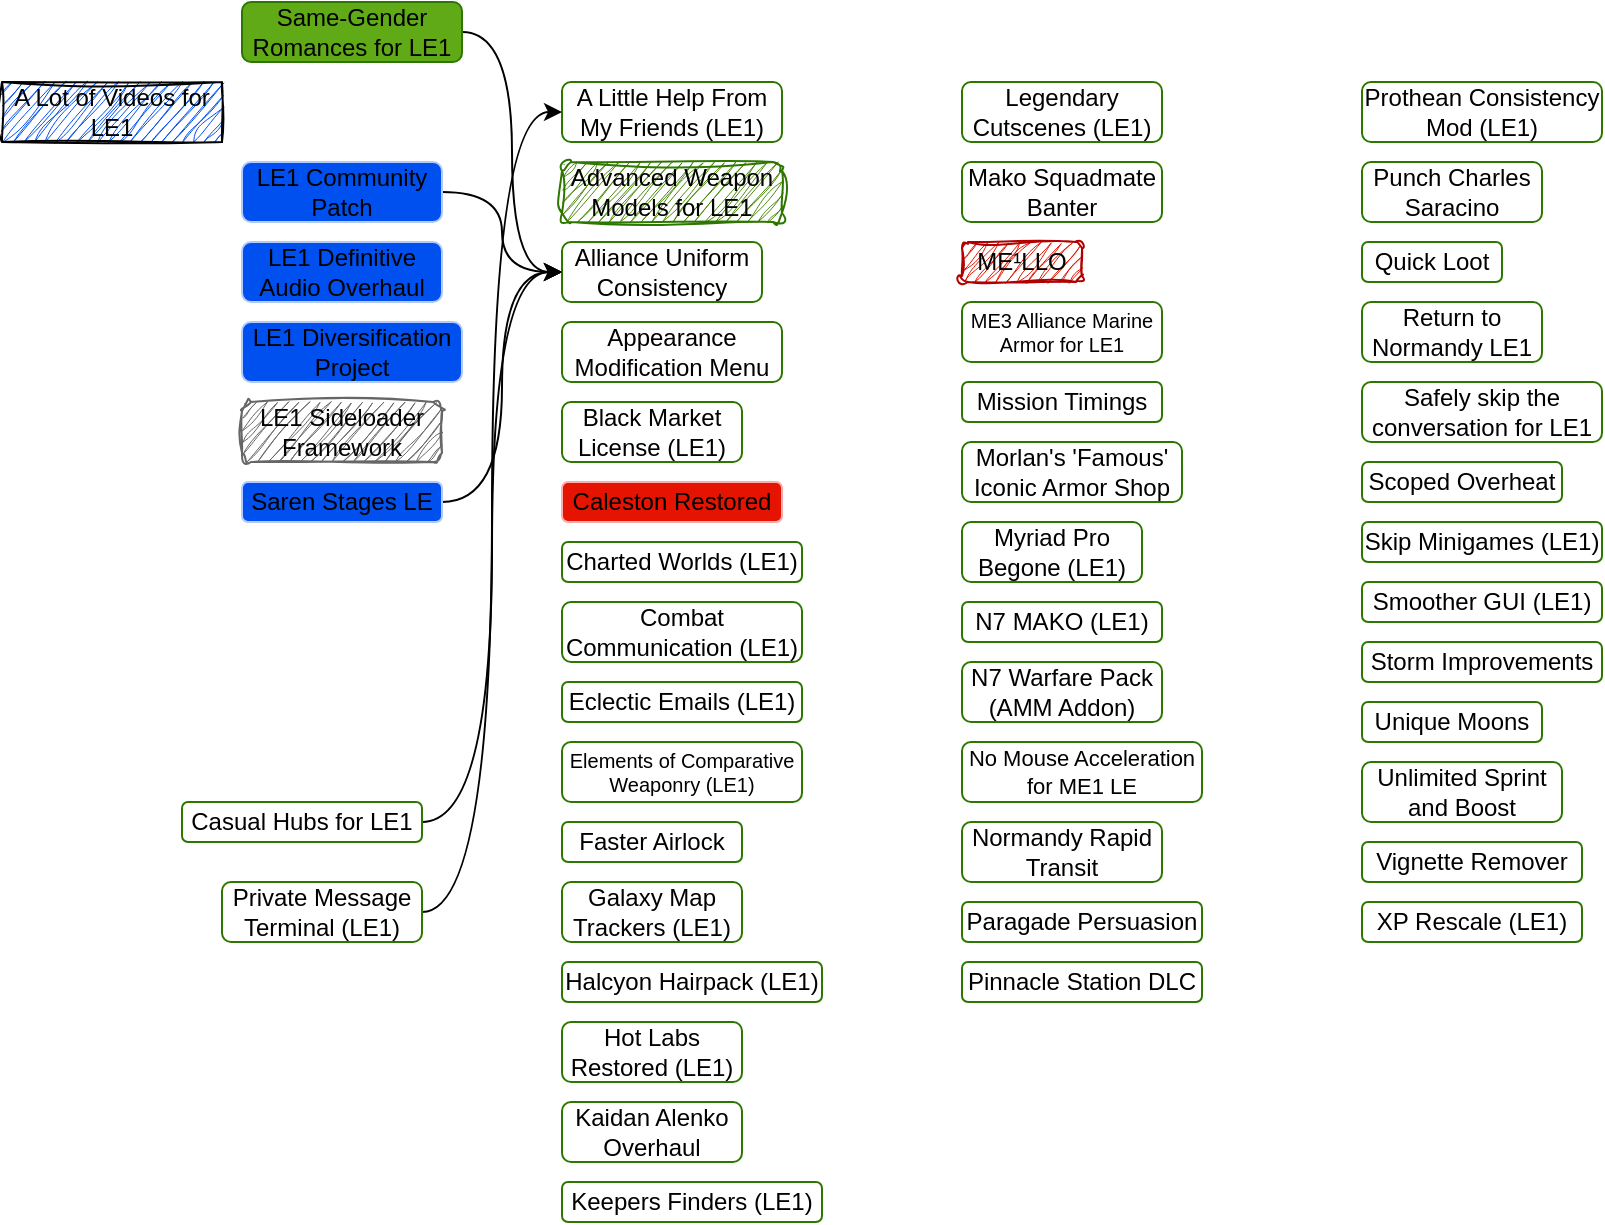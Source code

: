 <mxfile version="26.1.0">
  <diagram name="Страница — 1" id="1QfvMjIt6kSm-26QrTTU">
    <mxGraphModel dx="603" dy="796" grid="1" gridSize="10" guides="1" tooltips="1" connect="1" arrows="1" fold="1" page="1" pageScale="1" pageWidth="1654" pageHeight="1169" math="0" shadow="0">
      <root>
        <mxCell id="0" />
        <mxCell id="1" parent="0" />
        <mxCell id="hEbEdlZakMNNl_RcjGQe-7" style="edgeStyle=orthogonalEdgeStyle;shape=connector;curved=1;rounded=0;orthogonalLoop=1;jettySize=auto;html=1;entryX=0;entryY=0.5;entryDx=0;entryDy=0;strokeColor=default;align=center;verticalAlign=middle;fontFamily=Helvetica;fontSize=11;fontColor=default;labelBackgroundColor=default;endArrow=classic;" edge="1" parent="1" source="XhbC9aTRr4sNY5ImtjRr-1" target="XhbC9aTRr4sNY5ImtjRr-9">
          <mxGeometry relative="1" as="geometry" />
        </mxCell>
        <UserObject label="&lt;div&gt;Same-Gender Romances for LE1&lt;/div&gt;" link="https://www.nexusmods.com/masseffectlegendaryedition/mods/564" id="XhbC9aTRr4sNY5ImtjRr-1">
          <mxCell style="rounded=1;whiteSpace=wrap;html=1;fillColor=#60a917;fontColor=default;strokeColor=#2D7600;points=[[0,0.5,0,0,0],[0.5,0,0,0,0],[0.5,1,0,0,0],[1,0.5,0,0,0]];" parent="1" vertex="1">
            <mxGeometry x="160" y="40" width="110" height="30" as="geometry" />
          </mxCell>
        </UserObject>
        <UserObject label="&lt;div&gt;LE1 Sideloader Framework&lt;/div&gt;" link="https://www.nexusmods.com/masseffectlegendaryedition/mods/1309" id="XhbC9aTRr4sNY5ImtjRr-2">
          <mxCell style="rounded=1;whiteSpace=wrap;html=1;fillColor=light-dark(#666666,#666666);strokeColor=light-dark(#666666,#666666);sketch=1;curveFitting=1;jiggle=2;points=[[0,0.5,0,0,0],[0.5,0,0,0,0],[0.5,1,0,0,0],[1,0.5,0,0,0]];" parent="1" vertex="1">
            <mxGeometry x="160" y="240" width="100" height="30" as="geometry" />
          </mxCell>
        </UserObject>
        <mxCell id="hEbEdlZakMNNl_RcjGQe-4" style="edgeStyle=orthogonalEdgeStyle;shape=connector;curved=1;rounded=0;orthogonalLoop=1;jettySize=auto;html=1;exitX=1;exitY=0.5;exitDx=0;exitDy=0;entryX=0;entryY=0.5;entryDx=0;entryDy=0;strokeColor=default;align=center;verticalAlign=middle;fontFamily=Helvetica;fontSize=11;fontColor=default;labelBackgroundColor=default;endArrow=classic;" edge="1" parent="1" source="XhbC9aTRr4sNY5ImtjRr-3" target="XhbC9aTRr4sNY5ImtjRr-9">
          <mxGeometry relative="1" as="geometry" />
        </mxCell>
        <UserObject label="&lt;div&gt;LE1 Community Patch&lt;/div&gt;" link="https://www.nexusmods.com/masseffectlegendaryedition/mods/23" id="XhbC9aTRr4sNY5ImtjRr-3">
          <mxCell style="rounded=1;whiteSpace=wrap;html=1;fillColor=light-dark(#0050EF,#0050EF);fontColor=default;strokeColor=light-dark(#B2CBFF,#B2CBFF);points=[[0,0.5,0,0,0],[0.5,0,0,0,0],[0.5,1,0,0,0],[1,0.5,0,0,0]];" parent="1" vertex="1">
            <mxGeometry x="160" y="120" width="100" height="30" as="geometry" />
          </mxCell>
        </UserObject>
        <UserObject label="&lt;div&gt;LE1 Diversification Project&lt;/div&gt;" link="https://www.nexusmods.com/masseffectlegendaryedition/mods/1172" id="XhbC9aTRr4sNY5ImtjRr-4">
          <mxCell style="rounded=1;whiteSpace=wrap;html=1;fillColor=light-dark(#0050EF,#0050EF);fontColor=default;strokeColor=light-dark(#B2CBFF,#B2CBFF);points=[[0,0.5,0,0,0],[0.5,0,0,0,0],[0.5,1,0,0,0],[1,0.5,0,0,0]];" parent="1" vertex="1">
            <mxGeometry x="160" y="200" width="110" height="30" as="geometry" />
          </mxCell>
        </UserObject>
        <UserObject label="LE1 Definitive Audio Overhaul" link="https://www.nexusmods.com/masseffectlegendaryedition/mods/1560" id="XhbC9aTRr4sNY5ImtjRr-5">
          <mxCell style="rounded=1;whiteSpace=wrap;html=1;fillColor=light-dark(#0050EF,#0050EF);fontColor=default;strokeColor=light-dark(#B2CBFF,#B2CBFF);points=[[0,0.5,0,0,0],[0.5,0,0,0,0],[0.5,1,0,0,0],[1,0.5,0,0,0]];" parent="1" vertex="1">
            <mxGeometry x="160" y="160" width="100" height="30" as="geometry" />
          </mxCell>
        </UserObject>
        <UserObject label="A Lot of Videos for LE1" link="https://www.nexusmods.com/masseffectlegendaryedition/mods/3" id="XhbC9aTRr4sNY5ImtjRr-6">
          <mxCell style="rounded=0;whiteSpace=wrap;html=1;fillColor=light-dark(#0050EF,#0050EF);fontColor=default;strokeColor=default;fillStyle=hatch;gradientColor=none;sketch=1;curveFitting=1;jiggle=2;glass=0;shadow=0;points=[[0,0.5,0,0,0],[0.5,0,0,0,0],[0.5,1,0,0,0],[1,0.5,0,0,0]];" parent="1" vertex="1">
            <mxGeometry x="40" y="80" width="110" height="30" as="geometry" />
          </mxCell>
        </UserObject>
        <UserObject label="A Little Help From My Friends (LE1)" link="https://www.nexusmods.com/masseffectlegendaryedition/mods/1526" id="XhbC9aTRr4sNY5ImtjRr-7">
          <mxCell style="rounded=1;whiteSpace=wrap;html=1;fillColor=none;fontColor=default;strokeColor=#2D7600;points=[[0,0.5,0,0,0],[0.5,0,0,0,0],[0.5,1,0,0,0],[1,0.5,0,0,0]];" parent="1" vertex="1">
            <mxGeometry x="320" y="80" width="110" height="30" as="geometry" />
          </mxCell>
        </UserObject>
        <UserObject label="Advanced Weapon Models for LE1" link="https://www.nexusmods.com/masseffectlegendaryedition/mods/853" id="XhbC9aTRr4sNY5ImtjRr-8">
          <mxCell style="rounded=1;whiteSpace=wrap;html=1;fillColor=light-dark(#4A890C,#4A890C);fontColor=default;strokeColor=#2D7600;sketch=1;curveFitting=1;jiggle=2;points=[[0,0.5,0,0,0],[0.5,0,0,0,0],[0.5,1,0,0,0],[1,0.5,0,0,0]];" parent="1" vertex="1">
            <mxGeometry x="320" y="120" width="110" height="30" as="geometry" />
          </mxCell>
        </UserObject>
        <UserObject label="Alliance Uniform Consistency" link="https://www.nexusmods.com/masseffectlegendaryedition/mods/799" id="XhbC9aTRr4sNY5ImtjRr-9">
          <mxCell style="rounded=1;whiteSpace=wrap;html=1;fillColor=none;fontColor=default;strokeColor=#2D7600;points=[[0,0.5,0,0,0],[0.5,0,0,0,0],[0.5,1,0,0,0],[1,0.5,0,0,0]];" parent="1" vertex="1">
            <mxGeometry x="320" y="160" width="100" height="30" as="geometry" />
          </mxCell>
        </UserObject>
        <UserObject label="Appearance Modification Menu" link="https://www.nexusmods.com/masseffectlegendaryedition/mods/2513" id="XhbC9aTRr4sNY5ImtjRr-10">
          <mxCell style="rounded=1;whiteSpace=wrap;html=1;fillColor=none;fontColor=default;strokeColor=#2D7600;points=[[0,0.5,0,0,0],[0.5,0,0,0,0],[0.5,1,0,0,0],[1,0.5,0,0,0]];" parent="1" vertex="1">
            <mxGeometry x="320" y="200" width="110" height="30" as="geometry" />
          </mxCell>
        </UserObject>
        <UserObject label="Black Market License (LE1)" link="https://www.nexusmods.com/masseffectlegendaryedition/mods/661" id="XhbC9aTRr4sNY5ImtjRr-11">
          <mxCell style="rounded=1;whiteSpace=wrap;html=1;fillColor=none;fontColor=default;strokeColor=#2D7600;points=[[0,0.5,0,0,0],[0.5,0,0,0,0],[0.5,1,0,0,0],[1,0.5,0,0,0]];" parent="1" vertex="1">
            <mxGeometry x="320" y="240" width="90" height="30" as="geometry" />
          </mxCell>
        </UserObject>
        <UserObject label="Caleston Restored" link="https://www.nexusmods.com/masseffectlegendaryedition/mods/2238" id="XhbC9aTRr4sNY5ImtjRr-12">
          <mxCell style="rounded=1;whiteSpace=wrap;html=1;fillColor=light-dark(#E51400,#E51400);fontColor=default;strokeColor=light-dark(#FFACAC,#FFACAC);points=[[0,0.5,0,0,0],[0.5,0,0,0,0],[0.5,1,0,0,0],[1,0.5,0,0,0]];" parent="1" vertex="1">
            <mxGeometry x="320" y="280" width="110" height="20" as="geometry" />
          </mxCell>
        </UserObject>
        <mxCell id="hEbEdlZakMNNl_RcjGQe-5" style="edgeStyle=orthogonalEdgeStyle;shape=connector;curved=1;rounded=0;orthogonalLoop=1;jettySize=auto;html=1;exitX=1;exitY=0.5;exitDx=0;exitDy=0;entryX=0;entryY=0.5;entryDx=0;entryDy=0;strokeColor=default;align=center;verticalAlign=middle;fontFamily=Helvetica;fontSize=11;fontColor=default;labelBackgroundColor=default;endArrow=classic;" edge="1" parent="1" source="XhbC9aTRr4sNY5ImtjRr-13" target="XhbC9aTRr4sNY5ImtjRr-9">
          <mxGeometry relative="1" as="geometry" />
        </mxCell>
        <UserObject label="Casual Hubs for LE1" link="https://www.nexusmods.com/masseffectlegendaryedition/mods/574" id="XhbC9aTRr4sNY5ImtjRr-13">
          <mxCell style="rounded=1;whiteSpace=wrap;html=1;fillColor=none;fontColor=default;strokeColor=#2D7600;points=[[0,0.5,0,0,0],[0.5,0,0,0,0],[0.5,1,0,0,0],[1,0.5,0,0,0]];" parent="1" vertex="1">
            <mxGeometry x="130" y="440" width="120" height="20" as="geometry" />
          </mxCell>
        </UserObject>
        <UserObject label="Charted Worlds (LE1)" link="https://www.nexusmods.com/masseffectlegendaryedition/mods/524" id="XhbC9aTRr4sNY5ImtjRr-14">
          <mxCell style="rounded=1;whiteSpace=wrap;html=1;fillColor=none;fontColor=default;strokeColor=#2D7600;points=[[0,0.5,0,0,0],[0.5,0,0,0,0],[0.5,1,0,0,0],[1,0.5,0,0,0]];" parent="1" vertex="1">
            <mxGeometry x="320" y="310" width="120" height="20" as="geometry" />
          </mxCell>
        </UserObject>
        <UserObject label="Combat Communication (LE1)" link="https://www.nexusmods.com/masseffectlegendaryedition/mods/1934" id="XhbC9aTRr4sNY5ImtjRr-15">
          <mxCell style="rounded=1;whiteSpace=wrap;html=1;fillColor=none;fontColor=default;strokeColor=#2D7600;points=[[0,0.5,0,0,0],[0.5,0,0,0,0],[0.5,1,0,0,0],[1,0.5,0,0,0]];" parent="1" vertex="1">
            <mxGeometry x="320" y="340" width="120" height="30" as="geometry" />
          </mxCell>
        </UserObject>
        <UserObject label="Eclectic Emails (LE1)" link="https://www.nexusmods.com/masseffectlegendaryedition/mods/1563" id="XhbC9aTRr4sNY5ImtjRr-16">
          <mxCell style="rounded=1;whiteSpace=wrap;html=1;fillColor=none;fontColor=default;strokeColor=#2D7600;points=[[0,0.5,0,0,0],[0.5,0,0,0,0],[0.5,1,0,0,0],[1,0.5,0,0,0]];" parent="1" vertex="1">
            <mxGeometry x="320" y="380" width="120" height="20" as="geometry" />
          </mxCell>
        </UserObject>
        <UserObject label="Halcyon Hairpack (LE1)" link="https://www.nexusmods.com/masseffectlegendaryedition/mods/1497" id="XhbC9aTRr4sNY5ImtjRr-17">
          <mxCell style="rounded=1;whiteSpace=wrap;html=1;fillColor=none;fontColor=default;strokeColor=#2D7600;points=[[0,0.5,0,0,0],[0.5,0,0,0,0],[0.5,1,0,0,0],[1,0.5,0,0,0]];" parent="1" vertex="1">
            <mxGeometry x="320" y="520" width="130" height="20" as="geometry" />
          </mxCell>
        </UserObject>
        <UserObject label="Elements of Comparative Weaponry (LE1)" link="https://www.nexusmods.com/masseffectlegendaryedition/mods/639" id="XhbC9aTRr4sNY5ImtjRr-18">
          <mxCell style="rounded=1;whiteSpace=wrap;html=1;fillColor=none;fontColor=default;strokeColor=#2D7600;fontSize=10;points=[[0,0.5,0,0,0],[0.5,0,0,0,0],[0.5,1,0,0,0],[1,0.5,0,0,0]];" parent="1" vertex="1">
            <mxGeometry x="320" y="410" width="120" height="30" as="geometry" />
          </mxCell>
        </UserObject>
        <UserObject label="Galaxy Map Trackers (LE1)" link="https://www.nexusmods.com/masseffectlegendaryedition/mods/426" id="XhbC9aTRr4sNY5ImtjRr-19">
          <mxCell style="rounded=1;whiteSpace=wrap;html=1;fillColor=none;fontColor=default;strokeColor=#2D7600;points=[[0,0.5,0,0,0],[0.5,0,0,0,0],[0.5,1,0,0,0],[1,0.5,0,0,0]];" parent="1" vertex="1">
            <mxGeometry x="320" y="480" width="90" height="30" as="geometry" />
          </mxCell>
        </UserObject>
        <UserObject label="Faster Airlock" link="https://www.nexusmods.com/masseffectlegendaryedition/mods/753" id="XhbC9aTRr4sNY5ImtjRr-20">
          <mxCell style="rounded=1;whiteSpace=wrap;html=1;fillColor=none;fontColor=default;strokeColor=#2D7600;points=[[0,0.5,0,0,0],[0.5,0,0,0,0],[0.5,1,0,0,0],[1,0.5,0,0,0]];" parent="1" vertex="1">
            <mxGeometry x="320" y="450" width="90" height="20" as="geometry" />
          </mxCell>
        </UserObject>
        <UserObject label="&lt;div&gt;Legendary Cutscenes (LE1)&lt;/div&gt;" link="https://www.nexusmods.com/masseffectlegendaryedition/mods/2341" id="XhbC9aTRr4sNY5ImtjRr-21">
          <mxCell style="rounded=1;whiteSpace=wrap;html=1;fillColor=none;fontColor=default;strokeColor=#2D7600;points=[[0,0.5,0,0,0],[0.5,0,0,0,0],[0.5,1,0,0,0],[1,0.5,0,0,0]];" parent="1" vertex="1">
            <mxGeometry x="520" y="80" width="100" height="30" as="geometry" />
          </mxCell>
        </UserObject>
        <UserObject label="Hot Labs Restored (LE1)" link="https://www.nexusmods.com/masseffectlegendaryedition/mods/1708" id="XhbC9aTRr4sNY5ImtjRr-22">
          <mxCell style="rounded=1;whiteSpace=wrap;html=1;fillColor=none;fontColor=default;strokeColor=#2D7600;points=[[0,0.5,0,0,0],[0.5,0,0,0,0],[0.5,1,0,0,0],[1,0.5,0,0,0]];" parent="1" vertex="1">
            <mxGeometry x="320" y="550" width="90" height="30" as="geometry" />
          </mxCell>
        </UserObject>
        <UserObject label="Keepers Finders (LE1)" link="https://www.nexusmods.com/masseffectlegendaryedition/mods/1043" id="XhbC9aTRr4sNY5ImtjRr-23">
          <mxCell style="rounded=1;whiteSpace=wrap;html=1;fillColor=none;fontColor=default;strokeColor=#2D7600;points=[[0,0.5,0,0,0],[0.5,0,0,0,0],[0.5,1,0,0,0],[1,0.5,0,0,0]];" parent="1" vertex="1">
            <mxGeometry x="320" y="630" width="130" height="20" as="geometry" />
          </mxCell>
        </UserObject>
        <UserObject label="Kaidan Alenko Overhaul" link="https://www.nexusmods.com/masseffectlegendaryedition/mods/1213" id="XhbC9aTRr4sNY5ImtjRr-24">
          <mxCell style="rounded=1;whiteSpace=wrap;html=1;fillColor=none;fontColor=default;strokeColor=#2D7600;points=[[0,0.5,0,0,0],[0.5,0,0,0,0],[0.5,1,0,0,0],[1,0.5,0,0,0]];" parent="1" vertex="1">
            <mxGeometry x="320" y="590" width="90" height="30" as="geometry" />
          </mxCell>
        </UserObject>
        <UserObject label="Mission Timings" link="https://www.nexusmods.com/masseffectlegendaryedition/mods/754" id="XhbC9aTRr4sNY5ImtjRr-25">
          <mxCell style="rounded=1;whiteSpace=wrap;html=1;fillColor=none;fontColor=default;strokeColor=#2D7600;points=[[0,0.5,0,0,0],[0.5,0,0,0,0],[0.5,1,0,0,0],[1,0.5,0,0,0]];" parent="1" vertex="1">
            <mxGeometry x="520" y="230" width="100" height="20" as="geometry" />
          </mxCell>
        </UserObject>
        <UserObject label="Mako Squadmate Banter" link="https://www.nexusmods.com/masseffectlegendaryedition/mods/1310" id="XhbC9aTRr4sNY5ImtjRr-26">
          <mxCell style="rounded=1;whiteSpace=wrap;html=1;fillColor=none;fontColor=default;strokeColor=#2D7600;points=[[0,0.5,0,0,0],[0.5,0,0,0,0],[0.5,1,0,0,0],[1,0.5,0,0,0]];" parent="1" vertex="1">
            <mxGeometry x="520" y="120" width="100" height="30" as="geometry" />
          </mxCell>
        </UserObject>
        <UserObject label="ME3 Alliance Marine Armor for LE1" link="https://www.nexusmods.com/masseffectlegendaryedition/mods/838" id="XhbC9aTRr4sNY5ImtjRr-27">
          <mxCell style="rounded=1;whiteSpace=wrap;html=1;fillColor=none;fontColor=default;strokeColor=#2D7600;fontSize=10;points=[[0,0.5,0,0,0],[0.5,0,0,0,0],[0.5,1,0,0,0],[1,0.5,0,0,0]];" parent="1" vertex="1">
            <mxGeometry x="520" y="190" width="100" height="30" as="geometry" />
          </mxCell>
        </UserObject>
        <UserObject label="ME¹LLO" link="https://www.nexusmods.com/masseffectlegendaryedition/mods/1500" id="XhbC9aTRr4sNY5ImtjRr-28">
          <mxCell style="rounded=1;whiteSpace=wrap;html=1;fillColor=light-dark(#E51400,#E51400);fontColor=default;strokeColor=#B20000;fillStyle=auto;sketch=1;curveFitting=1;jiggle=2;points=[[0,0.5,0,0,0],[0.5,0,0,0,0],[0.5,1,0,0,0],[1,0.5,0,0,0]];" parent="1" vertex="1">
            <mxGeometry x="520" y="160" width="60" height="20" as="geometry" />
          </mxCell>
        </UserObject>
        <mxCell id="XhbC9aTRr4sNY5ImtjRr-29" value="N7 Warfare Pack (AMM Addon)" style="rounded=1;whiteSpace=wrap;html=1;fillColor=none;fontColor=default;strokeColor=#2D7600;points=[[0,0.5,0,0,0],[0.5,0,0,0,0],[0.5,1,0,0,0],[1,0.5,0,0,0]];" parent="1" vertex="1">
          <mxGeometry x="520" y="370" width="100" height="30" as="geometry" />
        </mxCell>
        <mxCell id="XhbC9aTRr4sNY5ImtjRr-30" value="Morlan&#39;s &#39;Famous&#39; Iconic Armor Shop" style="rounded=1;whiteSpace=wrap;html=1;fillColor=none;fontColor=default;strokeColor=#2D7600;points=[[0,0.5,0,0,0],[0.5,0,0,0,0],[0.5,1,0,0,0],[1,0.5,0,0,0]];" parent="1" vertex="1">
          <mxGeometry x="520" y="260" width="110" height="30" as="geometry" />
        </mxCell>
        <mxCell id="XhbC9aTRr4sNY5ImtjRr-31" value="N7 MAKO (LE1)" style="rounded=1;whiteSpace=wrap;html=1;fillColor=none;fontColor=default;strokeColor=#2D7600;points=[[0,0.5,0,0,0],[0.5,0,0,0,0],[0.5,1,0,0,0],[1,0.5,0,0,0]];" parent="1" vertex="1">
          <mxGeometry x="520" y="340" width="100" height="20" as="geometry" />
        </mxCell>
        <mxCell id="XhbC9aTRr4sNY5ImtjRr-32" value="Myriad Pro Begone (LE1)" style="rounded=1;whiteSpace=wrap;html=1;fillColor=none;fontColor=default;strokeColor=#2D7600;points=[[0,0.5,0,0,0],[0.5,0,0,0,0],[0.5,1,0,0,0],[1,0.5,0,0,0]];" parent="1" vertex="1">
          <mxGeometry x="520" y="300" width="90" height="30" as="geometry" />
        </mxCell>
        <mxCell id="XhbC9aTRr4sNY5ImtjRr-33" value="Normandy Rapid Transit" style="rounded=1;whiteSpace=wrap;html=1;fillColor=none;fontColor=default;strokeColor=#2D7600;points=[[0,0.5,0,0,0],[0.5,0,0,0,0],[0.5,1,0,0,0],[1,0.5,0,0,0]];" parent="1" vertex="1">
          <mxGeometry x="520" y="450" width="100" height="30" as="geometry" />
        </mxCell>
        <mxCell id="XhbC9aTRr4sNY5ImtjRr-34" value="No Mouse Acceleration for ME1 LE" style="rounded=1;whiteSpace=wrap;html=1;fillColor=none;fontColor=default;strokeColor=#2D7600;fontSize=11;points=[[0,0.5,0,0,0],[0.5,0,0,0,0],[0.5,1,0,0,0],[1,0.5,0,0,0]];" parent="1" vertex="1">
          <mxGeometry x="520" y="410" width="120" height="30" as="geometry" />
        </mxCell>
        <mxCell id="XhbC9aTRr4sNY5ImtjRr-35" value="Prothean Consistency Mod (LE1)" style="rounded=1;whiteSpace=wrap;html=1;fillColor=none;fontColor=default;strokeColor=#2D7600;points=[[0,0.5,0,0,0],[0.5,0,0,0,0],[0.5,1,0,0,0],[1,0.5,0,0,0]];" parent="1" vertex="1">
          <mxGeometry x="720" y="80" width="120" height="30" as="geometry" />
        </mxCell>
        <mxCell id="XhbC9aTRr4sNY5ImtjRr-36" value="Paragade Persuasion" style="rounded=1;whiteSpace=wrap;html=1;fillColor=none;fontColor=default;strokeColor=#2D7600;points=[[0,0.5,0,0,0],[0.5,0,0,0,0],[0.5,1,0,0,0],[1,0.5,0,0,0]];" parent="1" vertex="1">
          <mxGeometry x="520" y="490" width="120" height="20" as="geometry" />
        </mxCell>
        <mxCell id="hEbEdlZakMNNl_RcjGQe-1" style="edgeStyle=orthogonalEdgeStyle;rounded=0;orthogonalLoop=1;jettySize=auto;html=1;exitX=1;exitY=0.5;exitDx=0;exitDy=0;entryX=0;entryY=0.5;entryDx=0;entryDy=0;curved=1;" edge="1" parent="1" source="XhbC9aTRr4sNY5ImtjRr-37" target="XhbC9aTRr4sNY5ImtjRr-7">
          <mxGeometry relative="1" as="geometry" />
        </mxCell>
        <mxCell id="XhbC9aTRr4sNY5ImtjRr-37" value="Private Message Terminal (LE1)" style="rounded=1;whiteSpace=wrap;html=1;fillColor=none;fontColor=default;strokeColor=#2D7600;points=[[0,0.5,0,0,0],[0.5,0,0,0,0],[0.5,1,0,0,0],[1,0.5,0,0,0]];" parent="1" vertex="1">
          <mxGeometry x="150" y="480" width="100" height="30" as="geometry" />
        </mxCell>
        <mxCell id="XhbC9aTRr4sNY5ImtjRr-38" value="Pinnacle Station DLC" style="rounded=1;whiteSpace=wrap;html=1;fillColor=none;fontColor=default;strokeColor=#2D7600;points=[[0,0.5,0,0,0],[0.5,0,0,0,0],[0.5,1,0,0,0],[1,0.5,0,0,0]];" parent="1" vertex="1">
          <mxGeometry x="520" y="520" width="120" height="20" as="geometry" />
        </mxCell>
        <mxCell id="XhbC9aTRr4sNY5ImtjRr-39" value="Quick Loot" style="rounded=1;whiteSpace=wrap;html=1;fillColor=none;fontColor=default;strokeColor=#2D7600;points=[[0,0.5,0,0,0],[0.5,0,0,0,0],[0.5,1,0,0,0],[1,0.5,0,0,0]];" parent="1" vertex="1">
          <mxGeometry x="720" y="160" width="70" height="20" as="geometry" />
        </mxCell>
        <mxCell id="XhbC9aTRr4sNY5ImtjRr-40" value="Punch Charles Saracino" style="rounded=1;whiteSpace=wrap;html=1;fillColor=none;fontColor=default;strokeColor=#2D7600;points=[[0,0.5,0,0,0],[0.5,0,0,0,0],[0.5,1,0,0,0],[1,0.5,0,0,0]];" parent="1" vertex="1">
          <mxGeometry x="720" y="120" width="90" height="30" as="geometry" />
        </mxCell>
        <mxCell id="XhbC9aTRr4sNY5ImtjRr-41" value="Scoped Overheat" style="rounded=1;whiteSpace=wrap;html=1;fillColor=none;fontColor=default;strokeColor=#2D7600;points=[[0,0.5,0,0,0],[0.5,0,0,0,0],[0.5,1,0,0,0],[1,0.5,0,0,0]];" parent="1" vertex="1">
          <mxGeometry x="720" y="270" width="100" height="20" as="geometry" />
        </mxCell>
        <mxCell id="XhbC9aTRr4sNY5ImtjRr-42" value="Return to Normandy LE1" style="rounded=1;whiteSpace=wrap;html=1;fillColor=none;fontColor=default;strokeColor=#2D7600;points=[[0,0.5,0,0,0],[0.5,0,0,0,0],[0.5,1,0,0,0],[1,0.5,0,0,0]];" parent="1" vertex="1">
          <mxGeometry x="720" y="190" width="90" height="30" as="geometry" />
        </mxCell>
        <mxCell id="hEbEdlZakMNNl_RcjGQe-8" style="edgeStyle=orthogonalEdgeStyle;shape=connector;curved=1;rounded=0;orthogonalLoop=1;jettySize=auto;html=1;entryX=0;entryY=0.5;entryDx=0;entryDy=0;strokeColor=default;align=center;verticalAlign=middle;fontFamily=Helvetica;fontSize=11;fontColor=default;labelBackgroundColor=default;endArrow=classic;" edge="1" parent="1" source="XhbC9aTRr4sNY5ImtjRr-43" target="XhbC9aTRr4sNY5ImtjRr-9">
          <mxGeometry relative="1" as="geometry" />
        </mxCell>
        <mxCell id="XhbC9aTRr4sNY5ImtjRr-43" value="Saren Stages LE" style="rounded=1;whiteSpace=wrap;html=1;fillColor=light-dark(#0050EF,#0050EF);fontColor=default;strokeColor=light-dark(#B2CBFF,#B2CBFF);points=[[0,0.5,0,0,0],[0.5,0,0,0,0],[0.5,1,0,0,0],[1,0.5,0,0,0]];" parent="1" vertex="1">
          <mxGeometry x="160" y="280" width="100" height="20" as="geometry" />
        </mxCell>
        <mxCell id="XhbC9aTRr4sNY5ImtjRr-44" value="Safely skip the conversation for LE1" style="rounded=1;whiteSpace=wrap;html=1;fillColor=none;fontColor=default;strokeColor=#2D7600;points=[[0,0.5,0,0,0],[0.5,0,0,0,0],[0.5,1,0,0,0],[1,0.5,0,0,0]];" parent="1" vertex="1">
          <mxGeometry x="720" y="230" width="120" height="30" as="geometry" />
        </mxCell>
        <mxCell id="XhbC9aTRr4sNY5ImtjRr-45" value="Skip Minigames (LE1)" style="rounded=1;whiteSpace=wrap;html=1;fillColor=none;fontColor=default;strokeColor=#2D7600;points=[[0,0.5,0,0,0],[0.5,0,0,0,0],[0.5,1,0,0,0],[1,0.5,0,0,0]];" parent="1" vertex="1">
          <mxGeometry x="720" y="300" width="120" height="20" as="geometry" />
        </mxCell>
        <mxCell id="XhbC9aTRr4sNY5ImtjRr-46" value="Unlimited Sprint and Boost" style="rounded=1;whiteSpace=wrap;html=1;fillColor=none;fontColor=default;strokeColor=#2D7600;points=[[0,0.5,0,0,0],[0.5,0,0,0,0],[0.5,1,0,0,0],[1,0.5,0,0,0]];" parent="1" vertex="1">
          <mxGeometry x="720" y="420" width="100" height="30" as="geometry" />
        </mxCell>
        <mxCell id="XhbC9aTRr4sNY5ImtjRr-47" value="Smoother GUI (LE1)" style="rounded=1;whiteSpace=wrap;html=1;fillColor=none;fontColor=default;strokeColor=#2D7600;points=[[0,0.5,0,0,0],[0.5,0,0,0,0],[0.5,1,0,0,0],[1,0.5,0,0,0]];" parent="1" vertex="1">
          <mxGeometry x="720" y="330" width="120" height="20" as="geometry" />
        </mxCell>
        <mxCell id="XhbC9aTRr4sNY5ImtjRr-48" value="Unique Moons" style="rounded=1;whiteSpace=wrap;html=1;fillColor=none;fontColor=default;strokeColor=#2D7600;points=[[0,0.5,0,0,0],[0.5,0,0,0,0],[0.5,1,0,0,0],[1,0.5,0,0,0]];" parent="1" vertex="1">
          <mxGeometry x="720" y="390" width="90" height="20" as="geometry" />
        </mxCell>
        <mxCell id="XhbC9aTRr4sNY5ImtjRr-49" value="Storm Improvements" style="rounded=1;whiteSpace=wrap;html=1;fillColor=none;fontColor=default;strokeColor=#2D7600;points=[[0,0.5,0,0,0],[0.5,0,0,0,0],[0.5,1,0,0,0],[1,0.5,0,0,0]];" parent="1" vertex="1">
          <mxGeometry x="720" y="360" width="120" height="20" as="geometry" />
        </mxCell>
        <mxCell id="XhbC9aTRr4sNY5ImtjRr-50" value="Vignette Remover" style="rounded=1;whiteSpace=wrap;html=1;fillColor=none;fontColor=default;strokeColor=#2D7600;points=[[0,0.5,0,0,0],[0.5,0,0,0,0],[0.5,1,0,0,0],[1,0.5,0,0,0]];" parent="1" vertex="1">
          <mxGeometry x="720" y="460" width="110" height="20" as="geometry" />
        </mxCell>
        <mxCell id="XhbC9aTRr4sNY5ImtjRr-52" value="XP Rescale (LE1)" style="rounded=1;whiteSpace=wrap;html=1;fillColor=none;fontColor=default;strokeColor=#2D7600;points=[[0,0.5,0,0,0],[0.5,0,0,0,0],[0.5,1,0,0,0],[1,0.5,0,0,0]];" parent="1" vertex="1">
          <mxGeometry x="720" y="490" width="110" height="20" as="geometry" />
        </mxCell>
      </root>
    </mxGraphModel>
  </diagram>
</mxfile>
